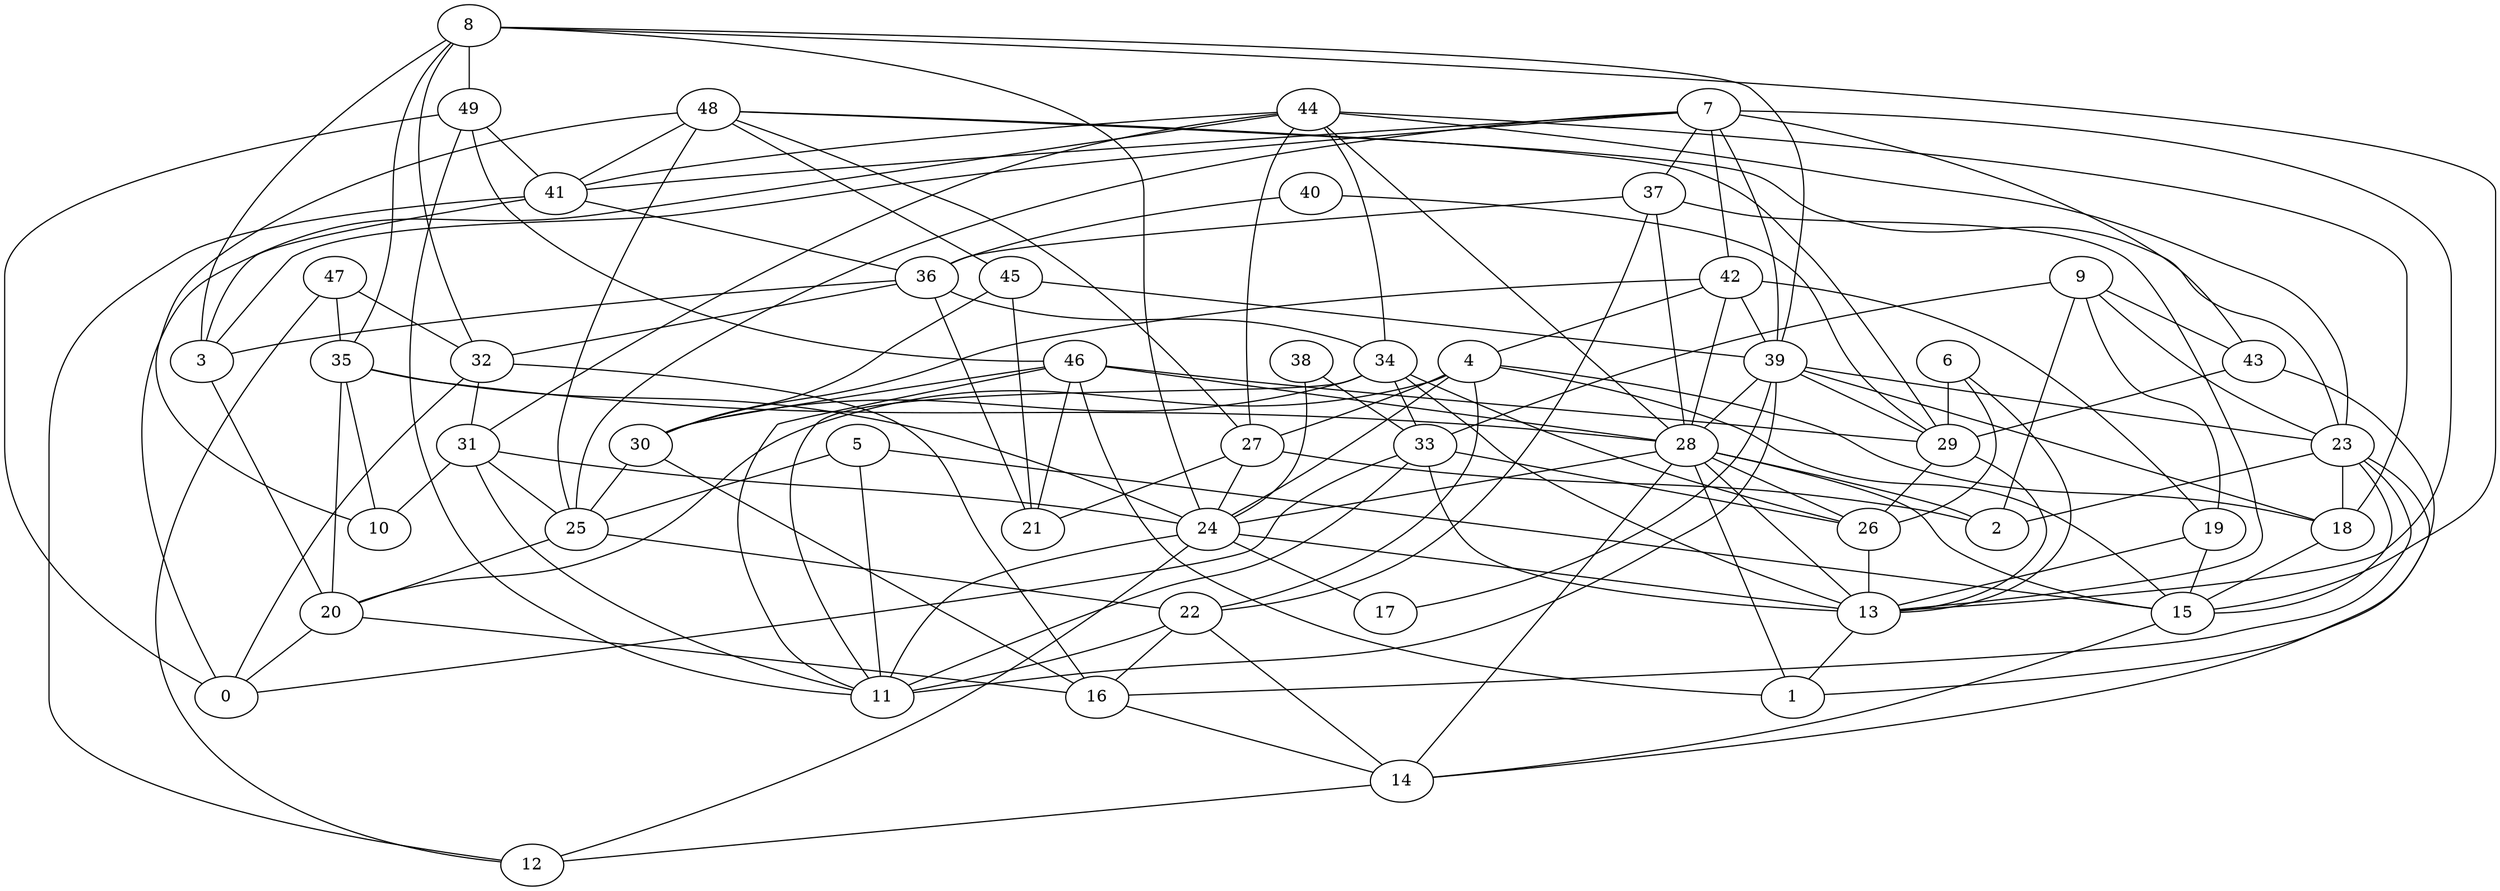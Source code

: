 digraph GG_graph {

subgraph G_graph {
edge [color = black]
"5" -> "15" [dir = none]
"33" -> "26" [dir = none]
"38" -> "24" [dir = none]
"48" -> "25" [dir = none]
"43" -> "1" [dir = none]
"47" -> "32" [dir = none]
"7" -> "37" [dir = none]
"9" -> "43" [dir = none]
"9" -> "19" [dir = none]
"9" -> "23" [dir = none]
"32" -> "16" [dir = none]
"32" -> "31" [dir = none]
"6" -> "13" [dir = none]
"45" -> "21" [dir = none]
"27" -> "24" [dir = none]
"35" -> "20" [dir = none]
"35" -> "24" [dir = none]
"40" -> "36" [dir = none]
"41" -> "36" [dir = none]
"28" -> "13" [dir = none]
"28" -> "15" [dir = none]
"28" -> "24" [dir = none]
"46" -> "21" [dir = none]
"46" -> "11" [dir = none]
"31" -> "10" [dir = none]
"31" -> "25" [dir = none]
"31" -> "11" [dir = none]
"37" -> "22" [dir = none]
"37" -> "28" [dir = none]
"34" -> "13" [dir = none]
"14" -> "12" [dir = none]
"18" -> "15" [dir = none]
"24" -> "17" [dir = none]
"24" -> "11" [dir = none]
"15" -> "14" [dir = none]
"29" -> "26" [dir = none]
"29" -> "13" [dir = none]
"42" -> "30" [dir = none]
"42" -> "28" [dir = none]
"49" -> "41" [dir = none]
"8" -> "32" [dir = none]
"4" -> "18" [dir = none]
"39" -> "23" [dir = none]
"44" -> "0" [dir = none]
"44" -> "41" [dir = none]
"44" -> "31" [dir = none]
"23" -> "2" [dir = none]
"23" -> "15" [dir = none]
"36" -> "3" [dir = none]
"22" -> "11" [dir = none]
"7" -> "13" [dir = none]
"31" -> "24" [dir = none]
"35" -> "10" [dir = none]
"24" -> "12" [dir = none]
"3" -> "20" [dir = none]
"37" -> "36" [dir = none]
"39" -> "28" [dir = none]
"40" -> "29" [dir = none]
"28" -> "1" [dir = none]
"32" -> "0" [dir = none]
"9" -> "2" [dir = none]
"33" -> "11" [dir = none]
"44" -> "27" [dir = none]
"34" -> "33" [dir = none]
"34" -> "26" [dir = none]
"41" -> "3" [dir = none]
"28" -> "26" [dir = none]
"8" -> "35" [dir = none]
"49" -> "46" [dir = none]
"36" -> "34" [dir = none]
"45" -> "39" [dir = none]
"44" -> "28" [dir = none]
"7" -> "43" [dir = none]
"6" -> "26" [dir = none]
"36" -> "32" [dir = none]
"47" -> "12" [dir = none]
"48" -> "10" [dir = none]
"49" -> "0" [dir = none]
"38" -> "33" [dir = none]
"46" -> "29" [dir = none]
"19" -> "13" [dir = none]
"27" -> "21" [dir = none]
"49" -> "11" [dir = none]
"48" -> "29" [dir = none]
"39" -> "29" [dir = none]
"4" -> "15" [dir = none]
"46" -> "30" [dir = none]
"45" -> "30" [dir = none]
"48" -> "27" [dir = none]
"30" -> "16" [dir = none]
"43" -> "29" [dir = none]
"37" -> "13" [dir = none]
"27" -> "2" [dir = none]
"22" -> "16" [dir = none]
"25" -> "22" [dir = none]
"13" -> "1" [dir = none]
"23" -> "16" [dir = none]
"20" -> "0" [dir = none]
"25" -> "20" [dir = none]
"16" -> "14" [dir = none]
"34" -> "30" [dir = none]
"33" -> "13" [dir = none]
"47" -> "35" [dir = none]
"6" -> "29" [dir = none]
"28" -> "14" [dir = none]
"9" -> "33" [dir = none]
"24" -> "13" [dir = none]
"42" -> "4" [dir = none]
"8" -> "15" [dir = none]
"5" -> "11" [dir = none]
"8" -> "39" [dir = none]
"8" -> "49" [dir = none]
"41" -> "12" [dir = none]
"39" -> "18" [dir = none]
"7" -> "3" [dir = none]
"48" -> "41" [dir = none]
"19" -> "15" [dir = none]
"22" -> "14" [dir = none]
"8" -> "24" [dir = none]
"7" -> "25" [dir = none]
"8" -> "3" [dir = none]
"20" -> "16" [dir = none]
"42" -> "19" [dir = none]
"48" -> "23" [dir = none]
"44" -> "34" [dir = none]
"30" -> "25" [dir = none]
"7" -> "42" [dir = none]
"44" -> "23" [dir = none]
"5" -> "25" [dir = none]
"35" -> "28" [dir = none]
"23" -> "14" [dir = none]
"4" -> "20" [dir = none]
"48" -> "45" [dir = none]
"4" -> "24" [dir = none]
"7" -> "41" [dir = none]
"4" -> "27" [dir = none]
"46" -> "1" [dir = none]
"28" -> "2" [dir = none]
"44" -> "18" [dir = none]
"42" -> "39" [dir = none]
"33" -> "0" [dir = none]
"23" -> "18" [dir = none]
"34" -> "11" [dir = none]
"46" -> "28" [dir = none]
"39" -> "17" [dir = none]
"26" -> "13" [dir = none]
"7" -> "39" [dir = none]
"39" -> "11" [dir = none]
"36" -> "21" [dir = none]
"4" -> "22" [dir = none]
}

}
